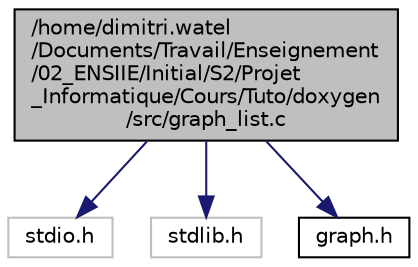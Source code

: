 digraph "/home/dimitri.watel/Documents/Travail/Enseignement/02_ENSIIE/Initial/S2/Projet_Informatique/Cours/Tuto/doxygen/src/graph_list.c"
{
  edge [fontname="Helvetica",fontsize="10",labelfontname="Helvetica",labelfontsize="10"];
  node [fontname="Helvetica",fontsize="10",shape=record];
  Node0 [label="/home/dimitri.watel\l/Documents/Travail/Enseignement\l/02_ENSIIE/Initial/S2/Projet\l_Informatique/Cours/Tuto/doxygen\l/src/graph_list.c",height=0.2,width=0.4,color="black", fillcolor="grey75", style="filled", fontcolor="black"];
  Node0 -> Node1 [color="midnightblue",fontsize="10",style="solid"];
  Node1 [label="stdio.h",height=0.2,width=0.4,color="grey75", fillcolor="white", style="filled"];
  Node0 -> Node2 [color="midnightblue",fontsize="10",style="solid"];
  Node2 [label="stdlib.h",height=0.2,width=0.4,color="grey75", fillcolor="white", style="filled"];
  Node0 -> Node3 [color="midnightblue",fontsize="10",style="solid"];
  Node3 [label="graph.h",height=0.2,width=0.4,color="black", fillcolor="white", style="filled",URL="$graph_8h.html"];
}
